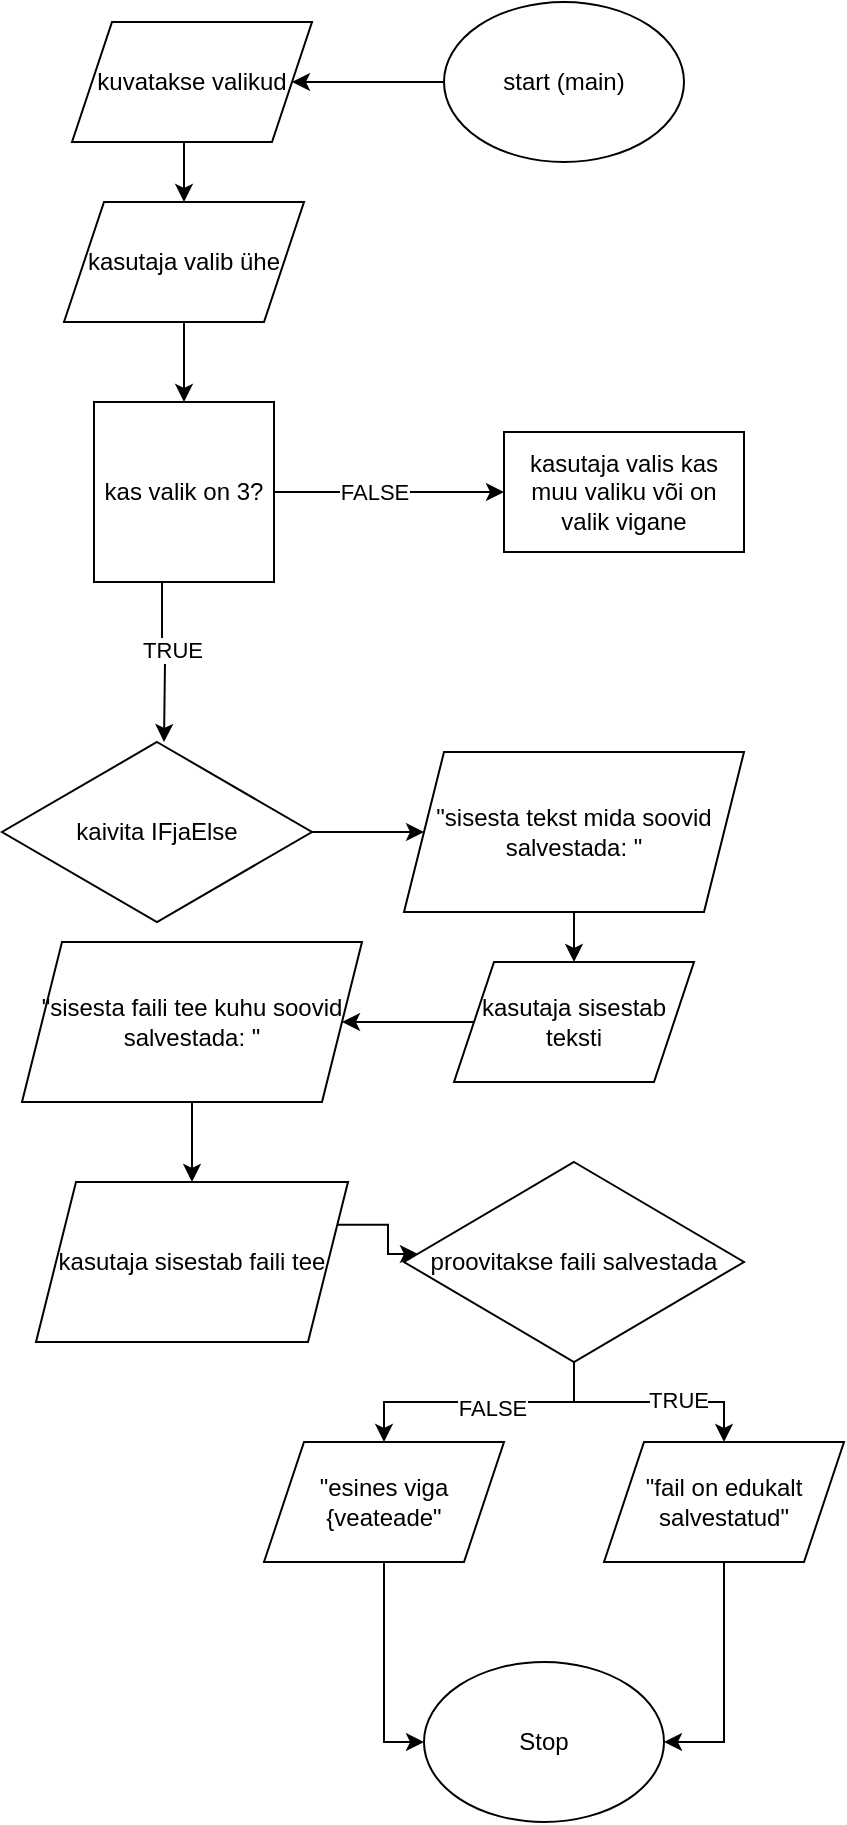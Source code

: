 <mxfile version="26.0.9">
  <diagram name="Leht-1" id="do8pOoEbOQX9gUv-BLrQ">
    <mxGraphModel dx="1098" dy="988" grid="1" gridSize="10" guides="1" tooltips="1" connect="1" arrows="1" fold="1" page="1" pageScale="1" pageWidth="827" pageHeight="1169" math="0" shadow="0">
      <root>
        <mxCell id="0" />
        <mxCell id="1" parent="0" />
        <mxCell id="8uABkIC6KJ9X2qL8tqFz-1" style="edgeStyle=orthogonalEdgeStyle;rounded=0;orthogonalLoop=1;jettySize=auto;html=1;exitX=0;exitY=0.5;exitDx=0;exitDy=0;entryX=1;entryY=0.5;entryDx=0;entryDy=0;" edge="1" parent="1" source="8uABkIC6KJ9X2qL8tqFz-2" target="8uABkIC6KJ9X2qL8tqFz-5">
          <mxGeometry relative="1" as="geometry" />
        </mxCell>
        <mxCell id="8uABkIC6KJ9X2qL8tqFz-2" value="start (main)" style="ellipse;whiteSpace=wrap;html=1;" vertex="1" parent="1">
          <mxGeometry x="471" y="330" width="120" height="80" as="geometry" />
        </mxCell>
        <mxCell id="8uABkIC6KJ9X2qL8tqFz-3" value="Stop" style="ellipse;whiteSpace=wrap;html=1;" vertex="1" parent="1">
          <mxGeometry x="461" y="1160" width="120" height="80" as="geometry" />
        </mxCell>
        <mxCell id="8uABkIC6KJ9X2qL8tqFz-4" style="edgeStyle=orthogonalEdgeStyle;rounded=0;orthogonalLoop=1;jettySize=auto;html=1;exitX=0.5;exitY=1;exitDx=0;exitDy=0;entryX=0.5;entryY=0;entryDx=0;entryDy=0;" edge="1" parent="1" source="8uABkIC6KJ9X2qL8tqFz-5" target="8uABkIC6KJ9X2qL8tqFz-7">
          <mxGeometry relative="1" as="geometry" />
        </mxCell>
        <mxCell id="8uABkIC6KJ9X2qL8tqFz-5" value="kuvatakse valikud" style="shape=parallelogram;perimeter=parallelogramPerimeter;whiteSpace=wrap;html=1;fixedSize=1;" vertex="1" parent="1">
          <mxGeometry x="285" y="340" width="120" height="60" as="geometry" />
        </mxCell>
        <mxCell id="8uABkIC6KJ9X2qL8tqFz-6" style="edgeStyle=orthogonalEdgeStyle;rounded=0;orthogonalLoop=1;jettySize=auto;html=1;exitX=0.5;exitY=1;exitDx=0;exitDy=0;entryX=0.5;entryY=0;entryDx=0;entryDy=0;" edge="1" parent="1" source="8uABkIC6KJ9X2qL8tqFz-7" target="8uABkIC6KJ9X2qL8tqFz-12">
          <mxGeometry relative="1" as="geometry" />
        </mxCell>
        <mxCell id="8uABkIC6KJ9X2qL8tqFz-7" value="kasutaja valib ühe" style="shape=parallelogram;perimeter=parallelogramPerimeter;whiteSpace=wrap;html=1;fixedSize=1;" vertex="1" parent="1">
          <mxGeometry x="281" y="430" width="120" height="60" as="geometry" />
        </mxCell>
        <mxCell id="8uABkIC6KJ9X2qL8tqFz-8" style="edgeStyle=orthogonalEdgeStyle;rounded=0;orthogonalLoop=1;jettySize=auto;html=1;exitX=0.378;exitY=0.978;exitDx=0;exitDy=0;exitPerimeter=0;" edge="1" parent="1" source="8uABkIC6KJ9X2qL8tqFz-12">
          <mxGeometry relative="1" as="geometry">
            <mxPoint x="331" y="700" as="targetPoint" />
          </mxGeometry>
        </mxCell>
        <mxCell id="8uABkIC6KJ9X2qL8tqFz-9" value="TRUE" style="edgeLabel;html=1;align=center;verticalAlign=middle;resizable=0;points=[];" vertex="1" connectable="0" parent="8uABkIC6KJ9X2qL8tqFz-8">
          <mxGeometry x="-0.15" y="5" relative="1" as="geometry">
            <mxPoint as="offset" />
          </mxGeometry>
        </mxCell>
        <mxCell id="8uABkIC6KJ9X2qL8tqFz-10" style="edgeStyle=orthogonalEdgeStyle;rounded=0;orthogonalLoop=1;jettySize=auto;html=1;exitX=1;exitY=0.5;exitDx=0;exitDy=0;" edge="1" parent="1" source="8uABkIC6KJ9X2qL8tqFz-12">
          <mxGeometry relative="1" as="geometry">
            <mxPoint x="501" y="575" as="targetPoint" />
          </mxGeometry>
        </mxCell>
        <mxCell id="8uABkIC6KJ9X2qL8tqFz-11" value="FALSE" style="edgeLabel;html=1;align=center;verticalAlign=middle;resizable=0;points=[];" vertex="1" connectable="0" parent="8uABkIC6KJ9X2qL8tqFz-10">
          <mxGeometry x="-0.134" relative="1" as="geometry">
            <mxPoint as="offset" />
          </mxGeometry>
        </mxCell>
        <mxCell id="8uABkIC6KJ9X2qL8tqFz-12" value="kas valik on 3?" style="whiteSpace=wrap;html=1;aspect=fixed;" vertex="1" parent="1">
          <mxGeometry x="296" y="530" width="90" height="90" as="geometry" />
        </mxCell>
        <mxCell id="8uABkIC6KJ9X2qL8tqFz-13" style="edgeStyle=orthogonalEdgeStyle;rounded=0;orthogonalLoop=1;jettySize=auto;html=1;exitX=1;exitY=0.5;exitDx=0;exitDy=0;entryX=0;entryY=0.5;entryDx=0;entryDy=0;" edge="1" parent="1" source="8uABkIC6KJ9X2qL8tqFz-22" target="8uABkIC6KJ9X2qL8tqFz-18">
          <mxGeometry relative="1" as="geometry">
            <mxPoint x="391" y="730" as="sourcePoint" />
          </mxGeometry>
        </mxCell>
        <mxCell id="8uABkIC6KJ9X2qL8tqFz-14" value="kasutaja valis kas muu valiku või on valik vigane" style="rounded=0;whiteSpace=wrap;html=1;" vertex="1" parent="1">
          <mxGeometry x="501" y="545" width="120" height="60" as="geometry" />
        </mxCell>
        <mxCell id="8uABkIC6KJ9X2qL8tqFz-15" style="edgeStyle=orthogonalEdgeStyle;rounded=0;orthogonalLoop=1;jettySize=auto;html=1;exitX=0;exitY=0.5;exitDx=0;exitDy=0;entryX=1;entryY=0.5;entryDx=0;entryDy=0;" edge="1" parent="1" source="8uABkIC6KJ9X2qL8tqFz-16" target="8uABkIC6KJ9X2qL8tqFz-20">
          <mxGeometry relative="1" as="geometry" />
        </mxCell>
        <mxCell id="8uABkIC6KJ9X2qL8tqFz-16" value="kasutaja sisestab teksti" style="shape=parallelogram;perimeter=parallelogramPerimeter;whiteSpace=wrap;html=1;fixedSize=1;" vertex="1" parent="1">
          <mxGeometry x="476" y="810" width="120" height="60" as="geometry" />
        </mxCell>
        <mxCell id="8uABkIC6KJ9X2qL8tqFz-17" style="edgeStyle=orthogonalEdgeStyle;rounded=0;orthogonalLoop=1;jettySize=auto;html=1;exitX=0.5;exitY=1;exitDx=0;exitDy=0;entryX=0.5;entryY=0;entryDx=0;entryDy=0;" edge="1" parent="1" source="8uABkIC6KJ9X2qL8tqFz-18" target="8uABkIC6KJ9X2qL8tqFz-16">
          <mxGeometry relative="1" as="geometry" />
        </mxCell>
        <mxCell id="8uABkIC6KJ9X2qL8tqFz-18" value="&quot;sisesta tekst mida soovid salvestada: &quot;" style="shape=parallelogram;perimeter=parallelogramPerimeter;whiteSpace=wrap;html=1;fixedSize=1;" vertex="1" parent="1">
          <mxGeometry x="451" y="705" width="170" height="80" as="geometry" />
        </mxCell>
        <mxCell id="8uABkIC6KJ9X2qL8tqFz-19" style="edgeStyle=orthogonalEdgeStyle;rounded=0;orthogonalLoop=1;jettySize=auto;html=1;exitX=0.5;exitY=1;exitDx=0;exitDy=0;" edge="1" parent="1" source="8uABkIC6KJ9X2qL8tqFz-20" target="8uABkIC6KJ9X2qL8tqFz-21">
          <mxGeometry relative="1" as="geometry" />
        </mxCell>
        <mxCell id="8uABkIC6KJ9X2qL8tqFz-20" value="&quot;sisesta faili tee kuhu soovid salvestada: &quot;" style="shape=parallelogram;perimeter=parallelogramPerimeter;whiteSpace=wrap;html=1;fixedSize=1;" vertex="1" parent="1">
          <mxGeometry x="260" y="800" width="170" height="80" as="geometry" />
        </mxCell>
        <mxCell id="8uABkIC6KJ9X2qL8tqFz-21" value="kasutaja sisestab faili tee" style="shape=parallelogram;perimeter=parallelogramPerimeter;whiteSpace=wrap;html=1;fixedSize=1;" vertex="1" parent="1">
          <mxGeometry x="267" y="920" width="156" height="80" as="geometry" />
        </mxCell>
        <mxCell id="8uABkIC6KJ9X2qL8tqFz-22" value="kaivita IFjaElse" style="rhombus;whiteSpace=wrap;html=1;" vertex="1" parent="1">
          <mxGeometry x="250" y="700" width="155" height="90" as="geometry" />
        </mxCell>
        <mxCell id="8uABkIC6KJ9X2qL8tqFz-23" style="edgeStyle=orthogonalEdgeStyle;rounded=0;orthogonalLoop=1;jettySize=auto;html=1;exitX=0.5;exitY=1;exitDx=0;exitDy=0;entryX=0.5;entryY=0;entryDx=0;entryDy=0;" edge="1" parent="1" source="8uABkIC6KJ9X2qL8tqFz-27" target="8uABkIC6KJ9X2qL8tqFz-30">
          <mxGeometry relative="1" as="geometry" />
        </mxCell>
        <mxCell id="8uABkIC6KJ9X2qL8tqFz-24" value="TRUE" style="edgeLabel;html=1;align=center;verticalAlign=middle;resizable=0;points=[];" vertex="1" connectable="0" parent="8uABkIC6KJ9X2qL8tqFz-23">
          <mxGeometry x="0.252" y="1" relative="1" as="geometry">
            <mxPoint as="offset" />
          </mxGeometry>
        </mxCell>
        <mxCell id="8uABkIC6KJ9X2qL8tqFz-25" style="edgeStyle=orthogonalEdgeStyle;rounded=0;orthogonalLoop=1;jettySize=auto;html=1;exitX=0.5;exitY=1;exitDx=0;exitDy=0;" edge="1" parent="1" source="8uABkIC6KJ9X2qL8tqFz-27" target="8uABkIC6KJ9X2qL8tqFz-32">
          <mxGeometry relative="1" as="geometry" />
        </mxCell>
        <mxCell id="8uABkIC6KJ9X2qL8tqFz-26" value="FALSE" style="edgeLabel;html=1;align=center;verticalAlign=middle;resizable=0;points=[];" vertex="1" connectable="0" parent="8uABkIC6KJ9X2qL8tqFz-25">
          <mxGeometry x="-0.096" y="3" relative="1" as="geometry">
            <mxPoint as="offset" />
          </mxGeometry>
        </mxCell>
        <mxCell id="8uABkIC6KJ9X2qL8tqFz-27" value="proovitakse faili salvestada" style="rhombus;whiteSpace=wrap;html=1;" vertex="1" parent="1">
          <mxGeometry x="451" y="910" width="170" height="100" as="geometry" />
        </mxCell>
        <mxCell id="8uABkIC6KJ9X2qL8tqFz-28" style="edgeStyle=orthogonalEdgeStyle;rounded=0;orthogonalLoop=1;jettySize=auto;html=1;exitX=1;exitY=0.25;exitDx=0;exitDy=0;entryX=0.041;entryY=0.46;entryDx=0;entryDy=0;entryPerimeter=0;" edge="1" parent="1" source="8uABkIC6KJ9X2qL8tqFz-21" target="8uABkIC6KJ9X2qL8tqFz-27">
          <mxGeometry relative="1" as="geometry" />
        </mxCell>
        <mxCell id="8uABkIC6KJ9X2qL8tqFz-29" style="edgeStyle=orthogonalEdgeStyle;rounded=0;orthogonalLoop=1;jettySize=auto;html=1;exitX=0.5;exitY=1;exitDx=0;exitDy=0;entryX=1;entryY=0.5;entryDx=0;entryDy=0;" edge="1" parent="1" source="8uABkIC6KJ9X2qL8tqFz-30" target="8uABkIC6KJ9X2qL8tqFz-3">
          <mxGeometry relative="1" as="geometry" />
        </mxCell>
        <mxCell id="8uABkIC6KJ9X2qL8tqFz-30" value="&quot;fail on edukalt salvestatud&quot;" style="shape=parallelogram;perimeter=parallelogramPerimeter;whiteSpace=wrap;html=1;fixedSize=1;" vertex="1" parent="1">
          <mxGeometry x="551" y="1050" width="120" height="60" as="geometry" />
        </mxCell>
        <mxCell id="8uABkIC6KJ9X2qL8tqFz-31" style="edgeStyle=orthogonalEdgeStyle;rounded=0;orthogonalLoop=1;jettySize=auto;html=1;exitX=0.5;exitY=1;exitDx=0;exitDy=0;entryX=0;entryY=0.5;entryDx=0;entryDy=0;" edge="1" parent="1" source="8uABkIC6KJ9X2qL8tqFz-32" target="8uABkIC6KJ9X2qL8tqFz-3">
          <mxGeometry relative="1" as="geometry" />
        </mxCell>
        <mxCell id="8uABkIC6KJ9X2qL8tqFz-32" value="&quot;esines viga {veateade&quot;" style="shape=parallelogram;perimeter=parallelogramPerimeter;whiteSpace=wrap;html=1;fixedSize=1;" vertex="1" parent="1">
          <mxGeometry x="381" y="1050" width="120" height="60" as="geometry" />
        </mxCell>
      </root>
    </mxGraphModel>
  </diagram>
</mxfile>
